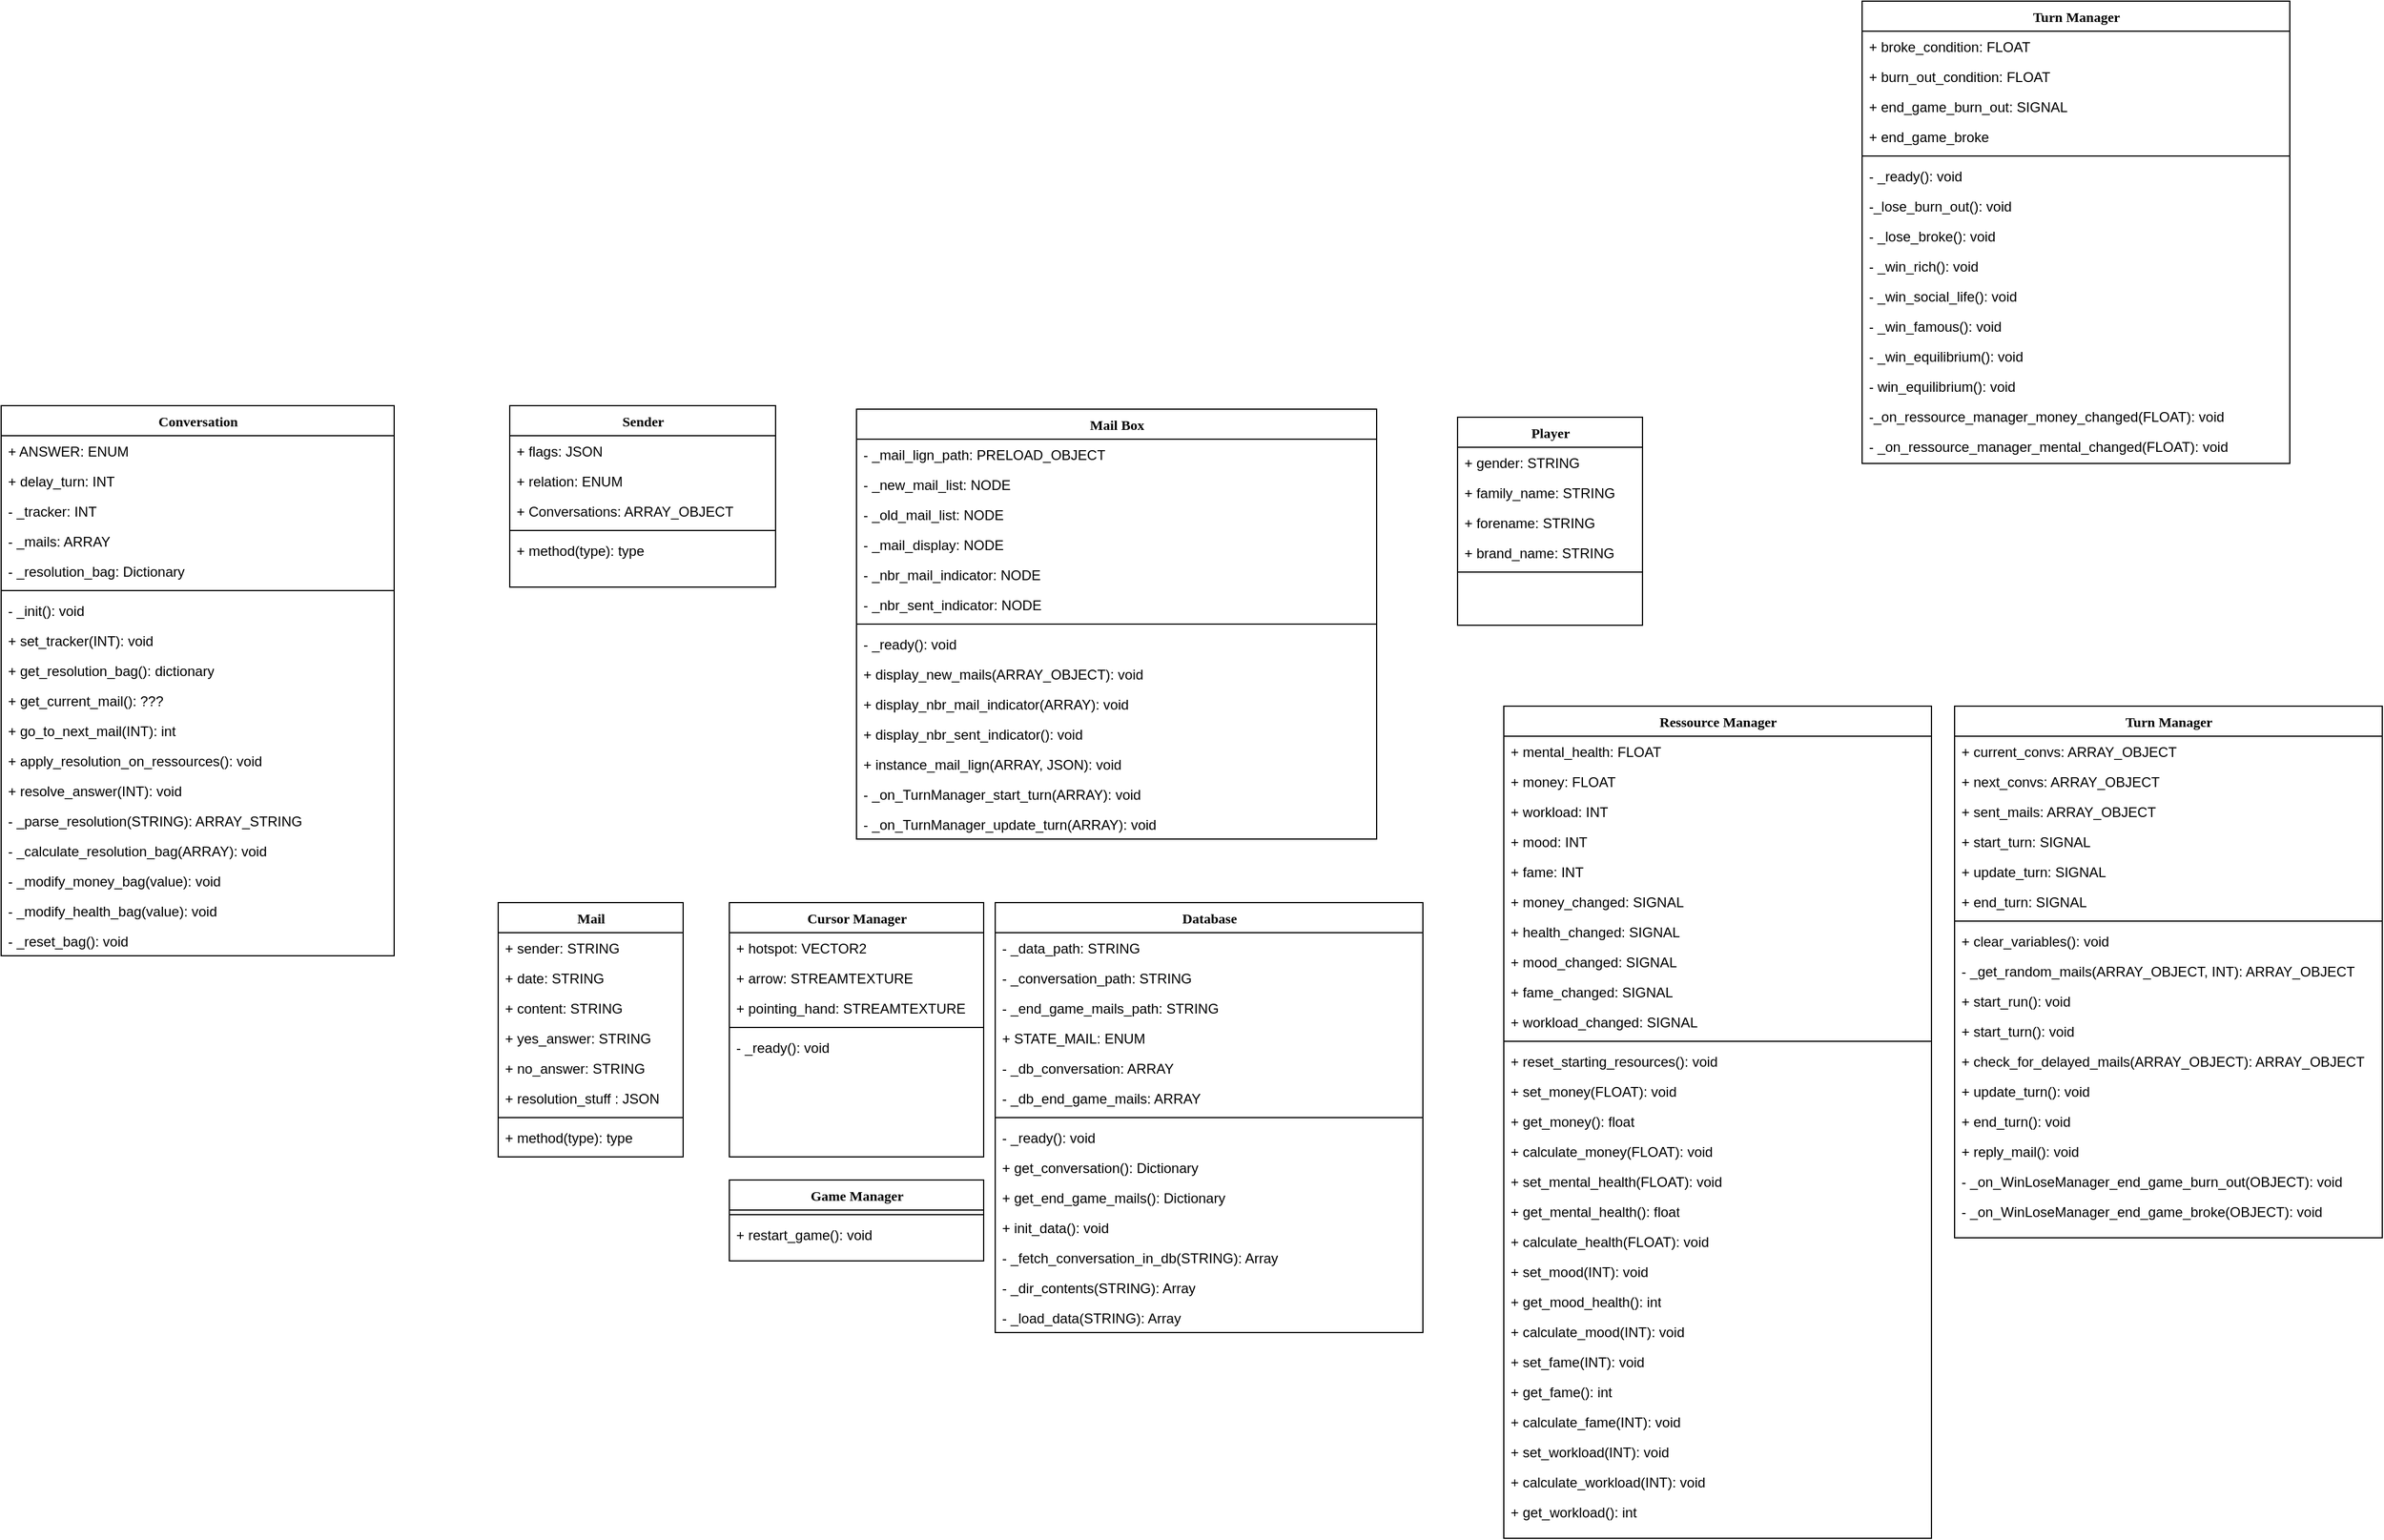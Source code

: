 <mxfile version="20.6.0" type="github">
  <diagram name="Page-1" id="9f46799a-70d6-7492-0946-bef42562c5a5">
    <mxGraphModel dx="2986" dy="1686" grid="1" gridSize="10" guides="1" tooltips="1" connect="1" arrows="1" fold="1" page="1" pageScale="1" pageWidth="1100" pageHeight="850" background="none" math="0" shadow="0">
      <root>
        <mxCell id="0" />
        <mxCell id="1" parent="0" />
        <mxCell id="78961159f06e98e8-17" value="Sender" style="swimlane;html=1;fontStyle=1;align=center;verticalAlign=top;childLayout=stackLayout;horizontal=1;startSize=26;horizontalStack=0;resizeParent=1;resizeLast=0;collapsible=1;marginBottom=0;swimlaneFillColor=#ffffff;rounded=0;shadow=0;comic=0;labelBackgroundColor=none;strokeWidth=1;fillColor=none;fontFamily=Verdana;fontSize=12" parent="1" vertex="1">
          <mxGeometry x="90" y="80" width="230" height="157" as="geometry" />
        </mxCell>
        <mxCell id="78961159f06e98e8-21" value="+ flags: JSON" style="text;html=1;strokeColor=none;fillColor=none;align=left;verticalAlign=top;spacingLeft=4;spacingRight=4;whiteSpace=wrap;overflow=hidden;rotatable=0;points=[[0,0.5],[1,0.5]];portConstraint=eastwest;" parent="78961159f06e98e8-17" vertex="1">
          <mxGeometry y="26" width="230" height="26" as="geometry" />
        </mxCell>
        <mxCell id="78961159f06e98e8-23" value="+ relation: ENUM" style="text;html=1;strokeColor=none;fillColor=none;align=left;verticalAlign=top;spacingLeft=4;spacingRight=4;whiteSpace=wrap;overflow=hidden;rotatable=0;points=[[0,0.5],[1,0.5]];portConstraint=eastwest;" parent="78961159f06e98e8-17" vertex="1">
          <mxGeometry y="52" width="230" height="26" as="geometry" />
        </mxCell>
        <mxCell id="3EB40je47f-9W5Hd33Zo-2" value="+ Conversations: ARRAY_OBJECT" style="text;html=1;strokeColor=none;fillColor=none;align=left;verticalAlign=top;spacingLeft=4;spacingRight=4;whiteSpace=wrap;overflow=hidden;rotatable=0;points=[[0,0.5],[1,0.5]];portConstraint=eastwest;" parent="78961159f06e98e8-17" vertex="1">
          <mxGeometry y="78" width="230" height="26" as="geometry" />
        </mxCell>
        <mxCell id="78961159f06e98e8-19" value="" style="line;html=1;strokeWidth=1;fillColor=none;align=left;verticalAlign=middle;spacingTop=-1;spacingLeft=3;spacingRight=3;rotatable=0;labelPosition=right;points=[];portConstraint=eastwest;" parent="78961159f06e98e8-17" vertex="1">
          <mxGeometry y="104" width="230" height="8" as="geometry" />
        </mxCell>
        <mxCell id="78961159f06e98e8-27" value="+ method(type): type" style="text;html=1;strokeColor=none;fillColor=none;align=left;verticalAlign=top;spacingLeft=4;spacingRight=4;whiteSpace=wrap;overflow=hidden;rotatable=0;points=[[0,0.5],[1,0.5]];portConstraint=eastwest;" parent="78961159f06e98e8-17" vertex="1">
          <mxGeometry y="112" width="230" height="26" as="geometry" />
        </mxCell>
        <mxCell id="78961159f06e98e8-30" value="Mail Box" style="swimlane;html=1;fontStyle=1;align=center;verticalAlign=top;childLayout=stackLayout;horizontal=1;startSize=26;horizontalStack=0;resizeParent=1;resizeLast=0;collapsible=1;marginBottom=0;swimlaneFillColor=#ffffff;rounded=0;shadow=0;comic=0;labelBackgroundColor=none;strokeWidth=1;fillColor=none;fontFamily=Verdana;fontSize=12" parent="1" vertex="1">
          <mxGeometry x="390" y="83" width="450" height="372" as="geometry" />
        </mxCell>
        <mxCell id="78961159f06e98e8-31" value="- _mail_lign_path: PRELOAD_OBJECT" style="text;html=1;strokeColor=none;fillColor=none;align=left;verticalAlign=top;spacingLeft=4;spacingRight=4;whiteSpace=wrap;overflow=hidden;rotatable=0;points=[[0,0.5],[1,0.5]];portConstraint=eastwest;" parent="78961159f06e98e8-30" vertex="1">
          <mxGeometry y="26" width="450" height="26" as="geometry" />
        </mxCell>
        <mxCell id="78961159f06e98e8-32" value="- _new_mail_list: NODE" style="text;html=1;strokeColor=none;fillColor=none;align=left;verticalAlign=top;spacingLeft=4;spacingRight=4;whiteSpace=wrap;overflow=hidden;rotatable=0;points=[[0,0.5],[1,0.5]];portConstraint=eastwest;" parent="78961159f06e98e8-30" vertex="1">
          <mxGeometry y="52" width="450" height="26" as="geometry" />
        </mxCell>
        <mxCell id="78961159f06e98e8-33" value="- _old_mail_list: NODE" style="text;html=1;strokeColor=none;fillColor=none;align=left;verticalAlign=top;spacingLeft=4;spacingRight=4;whiteSpace=wrap;overflow=hidden;rotatable=0;points=[[0,0.5],[1,0.5]];portConstraint=eastwest;" parent="78961159f06e98e8-30" vertex="1">
          <mxGeometry y="78" width="450" height="26" as="geometry" />
        </mxCell>
        <mxCell id="78961159f06e98e8-34" value="- _mail_display: NODE" style="text;html=1;strokeColor=none;fillColor=none;align=left;verticalAlign=top;spacingLeft=4;spacingRight=4;whiteSpace=wrap;overflow=hidden;rotatable=0;points=[[0,0.5],[1,0.5]];portConstraint=eastwest;" parent="78961159f06e98e8-30" vertex="1">
          <mxGeometry y="104" width="450" height="26" as="geometry" />
        </mxCell>
        <mxCell id="78961159f06e98e8-36" value="- _nbr_mail_indicator: NODE" style="text;html=1;strokeColor=none;fillColor=none;align=left;verticalAlign=top;spacingLeft=4;spacingRight=4;whiteSpace=wrap;overflow=hidden;rotatable=0;points=[[0,0.5],[1,0.5]];portConstraint=eastwest;" parent="78961159f06e98e8-30" vertex="1">
          <mxGeometry y="130" width="450" height="26" as="geometry" />
        </mxCell>
        <mxCell id="78961159f06e98e8-37" value="- _nbr_sent_indicator: NODE" style="text;html=1;strokeColor=none;fillColor=none;align=left;verticalAlign=top;spacingLeft=4;spacingRight=4;whiteSpace=wrap;overflow=hidden;rotatable=0;points=[[0,0.5],[1,0.5]];portConstraint=eastwest;" parent="78961159f06e98e8-30" vertex="1">
          <mxGeometry y="156" width="450" height="26" as="geometry" />
        </mxCell>
        <mxCell id="78961159f06e98e8-38" value="" style="line;html=1;strokeWidth=1;fillColor=none;align=left;verticalAlign=middle;spacingTop=-1;spacingLeft=3;spacingRight=3;rotatable=0;labelPosition=right;points=[];portConstraint=eastwest;" parent="78961159f06e98e8-30" vertex="1">
          <mxGeometry y="182" width="450" height="8" as="geometry" />
        </mxCell>
        <mxCell id="78961159f06e98e8-39" value="- _ready(): void" style="text;html=1;strokeColor=none;fillColor=none;align=left;verticalAlign=top;spacingLeft=4;spacingRight=4;whiteSpace=wrap;overflow=hidden;rotatable=0;points=[[0,0.5],[1,0.5]];portConstraint=eastwest;" parent="78961159f06e98e8-30" vertex="1">
          <mxGeometry y="190" width="450" height="26" as="geometry" />
        </mxCell>
        <mxCell id="78961159f06e98e8-40" value="+ display_new_mails(ARRAY_OBJECT): void" style="text;html=1;strokeColor=none;fillColor=none;align=left;verticalAlign=top;spacingLeft=4;spacingRight=4;whiteSpace=wrap;overflow=hidden;rotatable=0;points=[[0,0.5],[1,0.5]];portConstraint=eastwest;" parent="78961159f06e98e8-30" vertex="1">
          <mxGeometry y="216" width="450" height="26" as="geometry" />
        </mxCell>
        <mxCell id="78961159f06e98e8-42" value="+ display_nbr_mail_indicator(ARRAY): void" style="text;html=1;strokeColor=none;fillColor=none;align=left;verticalAlign=top;spacingLeft=4;spacingRight=4;whiteSpace=wrap;overflow=hidden;rotatable=0;points=[[0,0.5],[1,0.5]];portConstraint=eastwest;" parent="78961159f06e98e8-30" vertex="1">
          <mxGeometry y="242" width="450" height="26" as="geometry" />
        </mxCell>
        <mxCell id="3EB40je47f-9W5Hd33Zo-12" value="+ display_nbr_sent_indicator(): void" style="text;html=1;strokeColor=none;fillColor=none;align=left;verticalAlign=top;spacingLeft=4;spacingRight=4;whiteSpace=wrap;overflow=hidden;rotatable=0;points=[[0,0.5],[1,0.5]];portConstraint=eastwest;" parent="78961159f06e98e8-30" vertex="1">
          <mxGeometry y="268" width="450" height="26" as="geometry" />
        </mxCell>
        <mxCell id="3EB40je47f-9W5Hd33Zo-13" value="&lt;div&gt;+ instance_mail_lign(ARRAY, JSON): void&lt;/div&gt;" style="text;html=1;strokeColor=none;fillColor=none;align=left;verticalAlign=top;spacingLeft=4;spacingRight=4;whiteSpace=wrap;overflow=hidden;rotatable=0;points=[[0,0.5],[1,0.5]];portConstraint=eastwest;" parent="78961159f06e98e8-30" vertex="1">
          <mxGeometry y="294" width="450" height="26" as="geometry" />
        </mxCell>
        <mxCell id="dOfMSRHT_f95yQZJOo-e-136" value="- _on_TurnManager_start_turn(ARRAY): void" style="text;html=1;strokeColor=none;fillColor=none;align=left;verticalAlign=top;spacingLeft=4;spacingRight=4;whiteSpace=wrap;overflow=hidden;rotatable=0;points=[[0,0.5],[1,0.5]];portConstraint=eastwest;" vertex="1" parent="78961159f06e98e8-30">
          <mxGeometry y="320" width="450" height="26" as="geometry" />
        </mxCell>
        <mxCell id="dOfMSRHT_f95yQZJOo-e-137" value="- _on_TurnManager_update_turn(ARRAY): void" style="text;html=1;strokeColor=none;fillColor=none;align=left;verticalAlign=top;spacingLeft=4;spacingRight=4;whiteSpace=wrap;overflow=hidden;rotatable=0;points=[[0,0.5],[1,0.5]];portConstraint=eastwest;" vertex="1" parent="78961159f06e98e8-30">
          <mxGeometry y="346" width="450" height="26" as="geometry" />
        </mxCell>
        <mxCell id="78961159f06e98e8-43" value="Player" style="swimlane;html=1;fontStyle=1;align=center;verticalAlign=top;childLayout=stackLayout;horizontal=1;startSize=26;horizontalStack=0;resizeParent=1;resizeLast=0;collapsible=1;marginBottom=0;swimlaneFillColor=#ffffff;rounded=0;shadow=0;comic=0;labelBackgroundColor=none;strokeWidth=1;fillColor=none;fontFamily=Verdana;fontSize=12" parent="1" vertex="1">
          <mxGeometry x="910" y="90" width="160" height="180" as="geometry" />
        </mxCell>
        <mxCell id="dOfMSRHT_f95yQZJOo-e-33" value="+ gender: STRING" style="text;html=1;strokeColor=none;fillColor=none;align=left;verticalAlign=top;spacingLeft=4;spacingRight=4;whiteSpace=wrap;overflow=hidden;rotatable=0;points=[[0,0.5],[1,0.5]];portConstraint=eastwest;" vertex="1" parent="78961159f06e98e8-43">
          <mxGeometry y="26" width="160" height="26" as="geometry" />
        </mxCell>
        <mxCell id="dOfMSRHT_f95yQZJOo-e-35" value="+ family_name: STRING" style="text;html=1;strokeColor=none;fillColor=none;align=left;verticalAlign=top;spacingLeft=4;spacingRight=4;whiteSpace=wrap;overflow=hidden;rotatable=0;points=[[0,0.5],[1,0.5]];portConstraint=eastwest;" vertex="1" parent="78961159f06e98e8-43">
          <mxGeometry y="52" width="160" height="26" as="geometry" />
        </mxCell>
        <mxCell id="78961159f06e98e8-50" value="+ forename: STRING" style="text;html=1;strokeColor=none;fillColor=none;align=left;verticalAlign=top;spacingLeft=4;spacingRight=4;whiteSpace=wrap;overflow=hidden;rotatable=0;points=[[0,0.5],[1,0.5]];portConstraint=eastwest;" parent="78961159f06e98e8-43" vertex="1">
          <mxGeometry y="78" width="160" height="26" as="geometry" />
        </mxCell>
        <mxCell id="dOfMSRHT_f95yQZJOo-e-36" value="+ brand_name: STRING" style="text;html=1;strokeColor=none;fillColor=none;align=left;verticalAlign=top;spacingLeft=4;spacingRight=4;whiteSpace=wrap;overflow=hidden;rotatable=0;points=[[0,0.5],[1,0.5]];portConstraint=eastwest;" vertex="1" parent="78961159f06e98e8-43">
          <mxGeometry y="104" width="160" height="26" as="geometry" />
        </mxCell>
        <mxCell id="78961159f06e98e8-51" value="" style="line;html=1;strokeWidth=1;fillColor=none;align=left;verticalAlign=middle;spacingTop=-1;spacingLeft=3;spacingRight=3;rotatable=0;labelPosition=right;points=[];portConstraint=eastwest;" parent="78961159f06e98e8-43" vertex="1">
          <mxGeometry y="130" width="160" height="8" as="geometry" />
        </mxCell>
        <mxCell id="78961159f06e98e8-56" value="Mail" style="swimlane;html=1;fontStyle=1;align=center;verticalAlign=top;childLayout=stackLayout;horizontal=1;startSize=26;horizontalStack=0;resizeParent=1;resizeLast=0;collapsible=1;marginBottom=0;swimlaneFillColor=#ffffff;rounded=0;shadow=0;comic=0;labelBackgroundColor=none;strokeWidth=1;fillColor=none;fontFamily=Verdana;fontSize=12" parent="1" vertex="1">
          <mxGeometry x="80" y="510" width="160" height="220" as="geometry" />
        </mxCell>
        <mxCell id="78961159f06e98e8-57" value="+ sender: STRING" style="text;html=1;strokeColor=none;fillColor=none;align=left;verticalAlign=top;spacingLeft=4;spacingRight=4;whiteSpace=wrap;overflow=hidden;rotatable=0;points=[[0,0.5],[1,0.5]];portConstraint=eastwest;" parent="78961159f06e98e8-56" vertex="1">
          <mxGeometry y="26" width="160" height="26" as="geometry" />
        </mxCell>
        <mxCell id="78961159f06e98e8-58" value="+ date: STRING" style="text;html=1;strokeColor=none;fillColor=none;align=left;verticalAlign=top;spacingLeft=4;spacingRight=4;whiteSpace=wrap;overflow=hidden;rotatable=0;points=[[0,0.5],[1,0.5]];portConstraint=eastwest;" parent="78961159f06e98e8-56" vertex="1">
          <mxGeometry y="52" width="160" height="26" as="geometry" />
        </mxCell>
        <mxCell id="78961159f06e98e8-59" value="+ content: STRING" style="text;html=1;strokeColor=none;fillColor=none;align=left;verticalAlign=top;spacingLeft=4;spacingRight=4;whiteSpace=wrap;overflow=hidden;rotatable=0;points=[[0,0.5],[1,0.5]];portConstraint=eastwest;" parent="78961159f06e98e8-56" vertex="1">
          <mxGeometry y="78" width="160" height="26" as="geometry" />
        </mxCell>
        <mxCell id="78961159f06e98e8-60" value="+ yes_answer: STRING" style="text;html=1;strokeColor=none;fillColor=none;align=left;verticalAlign=top;spacingLeft=4;spacingRight=4;whiteSpace=wrap;overflow=hidden;rotatable=0;points=[[0,0.5],[1,0.5]];portConstraint=eastwest;" parent="78961159f06e98e8-56" vertex="1">
          <mxGeometry y="104" width="160" height="26" as="geometry" />
        </mxCell>
        <mxCell id="78961159f06e98e8-61" value="+ no_answer: STRING" style="text;html=1;strokeColor=none;fillColor=none;align=left;verticalAlign=top;spacingLeft=4;spacingRight=4;whiteSpace=wrap;overflow=hidden;rotatable=0;points=[[0,0.5],[1,0.5]];portConstraint=eastwest;" parent="78961159f06e98e8-56" vertex="1">
          <mxGeometry y="130" width="160" height="26" as="geometry" />
        </mxCell>
        <mxCell id="78961159f06e98e8-62" value="+ resolution_stuff : JSON" style="text;html=1;strokeColor=none;fillColor=none;align=left;verticalAlign=top;spacingLeft=4;spacingRight=4;whiteSpace=wrap;overflow=hidden;rotatable=0;points=[[0,0.5],[1,0.5]];portConstraint=eastwest;" parent="78961159f06e98e8-56" vertex="1">
          <mxGeometry y="156" width="160" height="26" as="geometry" />
        </mxCell>
        <mxCell id="78961159f06e98e8-64" value="" style="line;html=1;strokeWidth=1;fillColor=none;align=left;verticalAlign=middle;spacingTop=-1;spacingLeft=3;spacingRight=3;rotatable=0;labelPosition=right;points=[];portConstraint=eastwest;" parent="78961159f06e98e8-56" vertex="1">
          <mxGeometry y="182" width="160" height="8" as="geometry" />
        </mxCell>
        <mxCell id="78961159f06e98e8-68" value="+ method(type): type" style="text;html=1;strokeColor=none;fillColor=none;align=left;verticalAlign=top;spacingLeft=4;spacingRight=4;whiteSpace=wrap;overflow=hidden;rotatable=0;points=[[0,0.5],[1,0.5]];portConstraint=eastwest;" parent="78961159f06e98e8-56" vertex="1">
          <mxGeometry y="190" width="160" height="26" as="geometry" />
        </mxCell>
        <mxCell id="78961159f06e98e8-69" value="Conversation" style="swimlane;html=1;fontStyle=1;align=center;verticalAlign=top;childLayout=stackLayout;horizontal=1;startSize=26;horizontalStack=0;resizeParent=1;resizeLast=0;collapsible=1;marginBottom=0;swimlaneFillColor=#ffffff;rounded=0;shadow=0;comic=0;labelBackgroundColor=none;strokeWidth=1;fillColor=none;fontFamily=Verdana;fontSize=12" parent="1" vertex="1">
          <mxGeometry x="-350" y="80" width="340" height="476" as="geometry" />
        </mxCell>
        <mxCell id="78961159f06e98e8-70" value="+ ANSWER: ENUM" style="text;html=1;strokeColor=none;fillColor=none;align=left;verticalAlign=top;spacingLeft=4;spacingRight=4;whiteSpace=wrap;overflow=hidden;rotatable=0;points=[[0,0.5],[1,0.5]];portConstraint=eastwest;" parent="78961159f06e98e8-69" vertex="1">
          <mxGeometry y="26" width="340" height="26" as="geometry" />
        </mxCell>
        <mxCell id="78961159f06e98e8-71" value="+ delay_turn: INT" style="text;html=1;strokeColor=none;fillColor=none;align=left;verticalAlign=top;spacingLeft=4;spacingRight=4;whiteSpace=wrap;overflow=hidden;rotatable=0;points=[[0,0.5],[1,0.5]];portConstraint=eastwest;" parent="78961159f06e98e8-69" vertex="1">
          <mxGeometry y="52" width="340" height="26" as="geometry" />
        </mxCell>
        <mxCell id="78961159f06e98e8-72" value="- _tracker: INT" style="text;html=1;strokeColor=none;fillColor=none;align=left;verticalAlign=top;spacingLeft=4;spacingRight=4;whiteSpace=wrap;overflow=hidden;rotatable=0;points=[[0,0.5],[1,0.5]];portConstraint=eastwest;" parent="78961159f06e98e8-69" vertex="1">
          <mxGeometry y="78" width="340" height="26" as="geometry" />
        </mxCell>
        <mxCell id="78961159f06e98e8-74" value="- _mails: ARRAY" style="text;html=1;strokeColor=none;fillColor=none;align=left;verticalAlign=top;spacingLeft=4;spacingRight=4;whiteSpace=wrap;overflow=hidden;rotatable=0;points=[[0,0.5],[1,0.5]];portConstraint=eastwest;" parent="78961159f06e98e8-69" vertex="1">
          <mxGeometry y="104" width="340" height="26" as="geometry" />
        </mxCell>
        <mxCell id="3EB40je47f-9W5Hd33Zo-11" value="- _resolution_bag: Dictionary" style="text;html=1;strokeColor=none;fillColor=none;align=left;verticalAlign=top;spacingLeft=4;spacingRight=4;whiteSpace=wrap;overflow=hidden;rotatable=0;points=[[0,0.5],[1,0.5]];portConstraint=eastwest;" parent="78961159f06e98e8-69" vertex="1">
          <mxGeometry y="130" width="340" height="26" as="geometry" />
        </mxCell>
        <mxCell id="78961159f06e98e8-77" value="" style="line;html=1;strokeWidth=1;fillColor=none;align=left;verticalAlign=middle;spacingTop=-1;spacingLeft=3;spacingRight=3;rotatable=0;labelPosition=right;points=[];portConstraint=eastwest;" parent="78961159f06e98e8-69" vertex="1">
          <mxGeometry y="156" width="340" height="8" as="geometry" />
        </mxCell>
        <mxCell id="78961159f06e98e8-81" value="- _init(): void" style="text;html=1;strokeColor=none;fillColor=none;align=left;verticalAlign=top;spacingLeft=4;spacingRight=4;whiteSpace=wrap;overflow=hidden;rotatable=0;points=[[0,0.5],[1,0.5]];portConstraint=eastwest;" parent="78961159f06e98e8-69" vertex="1">
          <mxGeometry y="164" width="340" height="26" as="geometry" />
        </mxCell>
        <mxCell id="dOfMSRHT_f95yQZJOo-e-129" value="+ set_tracker(INT): void" style="text;html=1;strokeColor=none;fillColor=none;align=left;verticalAlign=top;spacingLeft=4;spacingRight=4;whiteSpace=wrap;overflow=hidden;rotatable=0;points=[[0,0.5],[1,0.5]];portConstraint=eastwest;" vertex="1" parent="78961159f06e98e8-69">
          <mxGeometry y="190" width="340" height="26" as="geometry" />
        </mxCell>
        <mxCell id="dOfMSRHT_f95yQZJOo-e-128" value="+ get_resolution_bag(): dictionary" style="text;html=1;strokeColor=none;fillColor=none;align=left;verticalAlign=top;spacingLeft=4;spacingRight=4;whiteSpace=wrap;overflow=hidden;rotatable=0;points=[[0,0.5],[1,0.5]];portConstraint=eastwest;" vertex="1" parent="78961159f06e98e8-69">
          <mxGeometry y="216" width="340" height="26" as="geometry" />
        </mxCell>
        <mxCell id="dOfMSRHT_f95yQZJOo-e-126" value="+ get_current_mail(): ???" style="text;html=1;strokeColor=none;fillColor=none;align=left;verticalAlign=top;spacingLeft=4;spacingRight=4;whiteSpace=wrap;overflow=hidden;rotatable=0;points=[[0,0.5],[1,0.5]];portConstraint=eastwest;" vertex="1" parent="78961159f06e98e8-69">
          <mxGeometry y="242" width="340" height="26" as="geometry" />
        </mxCell>
        <mxCell id="dOfMSRHT_f95yQZJOo-e-127" value="+ go_to_next_mail(INT): int" style="text;html=1;strokeColor=none;fillColor=none;align=left;verticalAlign=top;spacingLeft=4;spacingRight=4;whiteSpace=wrap;overflow=hidden;rotatable=0;points=[[0,0.5],[1,0.5]];portConstraint=eastwest;" vertex="1" parent="78961159f06e98e8-69">
          <mxGeometry y="268" width="340" height="26" as="geometry" />
        </mxCell>
        <mxCell id="dOfMSRHT_f95yQZJOo-e-125" value="+ apply_resolution_on_ressources(): void" style="text;html=1;strokeColor=none;fillColor=none;align=left;verticalAlign=top;spacingLeft=4;spacingRight=4;whiteSpace=wrap;overflow=hidden;rotatable=0;points=[[0,0.5],[1,0.5]];portConstraint=eastwest;" vertex="1" parent="78961159f06e98e8-69">
          <mxGeometry y="294" width="340" height="26" as="geometry" />
        </mxCell>
        <mxCell id="dOfMSRHT_f95yQZJOo-e-130" value="+ resolve_answer(INT): void" style="text;html=1;strokeColor=none;fillColor=none;align=left;verticalAlign=top;spacingLeft=4;spacingRight=4;whiteSpace=wrap;overflow=hidden;rotatable=0;points=[[0,0.5],[1,0.5]];portConstraint=eastwest;" vertex="1" parent="78961159f06e98e8-69">
          <mxGeometry y="320" width="340" height="26" as="geometry" />
        </mxCell>
        <mxCell id="dOfMSRHT_f95yQZJOo-e-132" value="- _parse_resolution(STRING): ARRAY_STRING" style="text;html=1;strokeColor=none;fillColor=none;align=left;verticalAlign=top;spacingLeft=4;spacingRight=4;whiteSpace=wrap;overflow=hidden;rotatable=0;points=[[0,0.5],[1,0.5]];portConstraint=eastwest;" vertex="1" parent="78961159f06e98e8-69">
          <mxGeometry y="346" width="340" height="26" as="geometry" />
        </mxCell>
        <mxCell id="dOfMSRHT_f95yQZJOo-e-133" value="- _calculate_resolution_bag(ARRAY): void" style="text;html=1;strokeColor=none;fillColor=none;align=left;verticalAlign=top;spacingLeft=4;spacingRight=4;whiteSpace=wrap;overflow=hidden;rotatable=0;points=[[0,0.5],[1,0.5]];portConstraint=eastwest;" vertex="1" parent="78961159f06e98e8-69">
          <mxGeometry y="372" width="340" height="26" as="geometry" />
        </mxCell>
        <mxCell id="dOfMSRHT_f95yQZJOo-e-131" value="- _modify_money_bag(value): void" style="text;html=1;strokeColor=none;fillColor=none;align=left;verticalAlign=top;spacingLeft=4;spacingRight=4;whiteSpace=wrap;overflow=hidden;rotatable=0;points=[[0,0.5],[1,0.5]];portConstraint=eastwest;" vertex="1" parent="78961159f06e98e8-69">
          <mxGeometry y="398" width="340" height="26" as="geometry" />
        </mxCell>
        <mxCell id="dOfMSRHT_f95yQZJOo-e-134" value="- _modify_health_bag(value): void" style="text;html=1;strokeColor=none;fillColor=none;align=left;verticalAlign=top;spacingLeft=4;spacingRight=4;whiteSpace=wrap;overflow=hidden;rotatable=0;points=[[0,0.5],[1,0.5]];portConstraint=eastwest;" vertex="1" parent="78961159f06e98e8-69">
          <mxGeometry y="424" width="340" height="26" as="geometry" />
        </mxCell>
        <mxCell id="dOfMSRHT_f95yQZJOo-e-135" value="- _reset_bag(): void" style="text;html=1;strokeColor=none;fillColor=none;align=left;verticalAlign=top;spacingLeft=4;spacingRight=4;whiteSpace=wrap;overflow=hidden;rotatable=0;points=[[0,0.5],[1,0.5]];portConstraint=eastwest;" vertex="1" parent="78961159f06e98e8-69">
          <mxGeometry y="450" width="340" height="26" as="geometry" />
        </mxCell>
        <mxCell id="dOfMSRHT_f95yQZJOo-e-1" value="Cursor Manager" style="swimlane;html=1;fontStyle=1;align=center;verticalAlign=top;childLayout=stackLayout;horizontal=1;startSize=26;horizontalStack=0;resizeParent=1;resizeLast=0;collapsible=1;marginBottom=0;swimlaneFillColor=#ffffff;rounded=0;shadow=0;comic=0;labelBackgroundColor=none;strokeWidth=1;fillColor=none;fontFamily=Verdana;fontSize=12" vertex="1" parent="1">
          <mxGeometry x="280" y="510" width="220" height="220" as="geometry" />
        </mxCell>
        <mxCell id="dOfMSRHT_f95yQZJOo-e-2" value="+ hotspot: VECTOR2" style="text;html=1;strokeColor=none;fillColor=none;align=left;verticalAlign=top;spacingLeft=4;spacingRight=4;whiteSpace=wrap;overflow=hidden;rotatable=0;points=[[0,0.5],[1,0.5]];portConstraint=eastwest;" vertex="1" parent="dOfMSRHT_f95yQZJOo-e-1">
          <mxGeometry y="26" width="220" height="26" as="geometry" />
        </mxCell>
        <mxCell id="dOfMSRHT_f95yQZJOo-e-3" value="+ arrow: STREAMTEXTURE" style="text;html=1;strokeColor=none;fillColor=none;align=left;verticalAlign=top;spacingLeft=4;spacingRight=4;whiteSpace=wrap;overflow=hidden;rotatable=0;points=[[0,0.5],[1,0.5]];portConstraint=eastwest;" vertex="1" parent="dOfMSRHT_f95yQZJOo-e-1">
          <mxGeometry y="52" width="220" height="26" as="geometry" />
        </mxCell>
        <mxCell id="dOfMSRHT_f95yQZJOo-e-4" value="+ pointing_hand: STREAMTEXTURE" style="text;html=1;strokeColor=none;fillColor=none;align=left;verticalAlign=top;spacingLeft=4;spacingRight=4;whiteSpace=wrap;overflow=hidden;rotatable=0;points=[[0,0.5],[1,0.5]];portConstraint=eastwest;" vertex="1" parent="dOfMSRHT_f95yQZJOo-e-1">
          <mxGeometry y="78" width="220" height="26" as="geometry" />
        </mxCell>
        <mxCell id="dOfMSRHT_f95yQZJOo-e-8" value="" style="line;html=1;strokeWidth=1;fillColor=none;align=left;verticalAlign=middle;spacingTop=-1;spacingLeft=3;spacingRight=3;rotatable=0;labelPosition=right;points=[];portConstraint=eastwest;" vertex="1" parent="dOfMSRHT_f95yQZJOo-e-1">
          <mxGeometry y="104" width="220" height="8" as="geometry" />
        </mxCell>
        <mxCell id="dOfMSRHT_f95yQZJOo-e-9" value="- _ready(): void" style="text;html=1;strokeColor=none;fillColor=none;align=left;verticalAlign=top;spacingLeft=4;spacingRight=4;whiteSpace=wrap;overflow=hidden;rotatable=0;points=[[0,0.5],[1,0.5]];portConstraint=eastwest;" vertex="1" parent="dOfMSRHT_f95yQZJOo-e-1">
          <mxGeometry y="112" width="220" height="26" as="geometry" />
        </mxCell>
        <mxCell id="dOfMSRHT_f95yQZJOo-e-10" value="Database" style="swimlane;html=1;fontStyle=1;align=center;verticalAlign=top;childLayout=stackLayout;horizontal=1;startSize=26;horizontalStack=0;resizeParent=1;resizeLast=0;collapsible=1;marginBottom=0;swimlaneFillColor=#ffffff;rounded=0;shadow=0;comic=0;labelBackgroundColor=none;strokeWidth=1;fillColor=none;fontFamily=Verdana;fontSize=12" vertex="1" parent="1">
          <mxGeometry x="510" y="510" width="370" height="372" as="geometry" />
        </mxCell>
        <mxCell id="dOfMSRHT_f95yQZJOo-e-11" value="- _data_path: STRING" style="text;html=1;strokeColor=none;fillColor=none;align=left;verticalAlign=top;spacingLeft=4;spacingRight=4;whiteSpace=wrap;overflow=hidden;rotatable=0;points=[[0,0.5],[1,0.5]];portConstraint=eastwest;" vertex="1" parent="dOfMSRHT_f95yQZJOo-e-10">
          <mxGeometry y="26" width="370" height="26" as="geometry" />
        </mxCell>
        <mxCell id="dOfMSRHT_f95yQZJOo-e-12" value="&lt;div&gt;- _conversation_path: STRING&lt;/div&gt;" style="text;html=1;strokeColor=none;fillColor=none;align=left;verticalAlign=top;spacingLeft=4;spacingRight=4;whiteSpace=wrap;overflow=hidden;rotatable=0;points=[[0,0.5],[1,0.5]];portConstraint=eastwest;" vertex="1" parent="dOfMSRHT_f95yQZJOo-e-10">
          <mxGeometry y="52" width="370" height="26" as="geometry" />
        </mxCell>
        <mxCell id="dOfMSRHT_f95yQZJOo-e-13" value="- _end_game_mails_path: STRING" style="text;html=1;strokeColor=none;fillColor=none;align=left;verticalAlign=top;spacingLeft=4;spacingRight=4;whiteSpace=wrap;overflow=hidden;rotatable=0;points=[[0,0.5],[1,0.5]];portConstraint=eastwest;" vertex="1" parent="dOfMSRHT_f95yQZJOo-e-10">
          <mxGeometry y="78" width="370" height="26" as="geometry" />
        </mxCell>
        <mxCell id="dOfMSRHT_f95yQZJOo-e-16" value="+ STATE_MAIL: ENUM" style="text;html=1;strokeColor=none;fillColor=none;align=left;verticalAlign=top;spacingLeft=4;spacingRight=4;whiteSpace=wrap;overflow=hidden;rotatable=0;points=[[0,0.5],[1,0.5]];portConstraint=eastwest;" vertex="1" parent="dOfMSRHT_f95yQZJOo-e-10">
          <mxGeometry y="104" width="370" height="26" as="geometry" />
        </mxCell>
        <mxCell id="dOfMSRHT_f95yQZJOo-e-17" value="- _db_conversation: ARRAY" style="text;html=1;strokeColor=none;fillColor=none;align=left;verticalAlign=top;spacingLeft=4;spacingRight=4;whiteSpace=wrap;overflow=hidden;rotatable=0;points=[[0,0.5],[1,0.5]];portConstraint=eastwest;" vertex="1" parent="dOfMSRHT_f95yQZJOo-e-10">
          <mxGeometry y="130" width="370" height="26" as="geometry" />
        </mxCell>
        <mxCell id="dOfMSRHT_f95yQZJOo-e-18" value="- _db_end_game_mails: ARRAY" style="text;html=1;strokeColor=none;fillColor=none;align=left;verticalAlign=top;spacingLeft=4;spacingRight=4;whiteSpace=wrap;overflow=hidden;rotatable=0;points=[[0,0.5],[1,0.5]];portConstraint=eastwest;" vertex="1" parent="dOfMSRHT_f95yQZJOo-e-10">
          <mxGeometry y="156" width="370" height="26" as="geometry" />
        </mxCell>
        <mxCell id="dOfMSRHT_f95yQZJOo-e-14" value="" style="line;html=1;strokeWidth=1;fillColor=none;align=left;verticalAlign=middle;spacingTop=-1;spacingLeft=3;spacingRight=3;rotatable=0;labelPosition=right;points=[];portConstraint=eastwest;" vertex="1" parent="dOfMSRHT_f95yQZJOo-e-10">
          <mxGeometry y="182" width="370" height="8" as="geometry" />
        </mxCell>
        <mxCell id="dOfMSRHT_f95yQZJOo-e-15" value="- _ready(): void" style="text;html=1;strokeColor=none;fillColor=none;align=left;verticalAlign=top;spacingLeft=4;spacingRight=4;whiteSpace=wrap;overflow=hidden;rotatable=0;points=[[0,0.5],[1,0.5]];portConstraint=eastwest;" vertex="1" parent="dOfMSRHT_f95yQZJOo-e-10">
          <mxGeometry y="190" width="370" height="26" as="geometry" />
        </mxCell>
        <mxCell id="dOfMSRHT_f95yQZJOo-e-20" value="+ get_conversation(): Dictionary" style="text;html=1;strokeColor=none;fillColor=none;align=left;verticalAlign=top;spacingLeft=4;spacingRight=4;whiteSpace=wrap;overflow=hidden;rotatable=0;points=[[0,0.5],[1,0.5]];portConstraint=eastwest;" vertex="1" parent="dOfMSRHT_f95yQZJOo-e-10">
          <mxGeometry y="216" width="370" height="26" as="geometry" />
        </mxCell>
        <mxCell id="dOfMSRHT_f95yQZJOo-e-23" value="+ get_end_game_mails(): Dictionary" style="text;html=1;strokeColor=none;fillColor=none;align=left;verticalAlign=top;spacingLeft=4;spacingRight=4;whiteSpace=wrap;overflow=hidden;rotatable=0;points=[[0,0.5],[1,0.5]];portConstraint=eastwest;" vertex="1" parent="dOfMSRHT_f95yQZJOo-e-10">
          <mxGeometry y="242" width="370" height="26" as="geometry" />
        </mxCell>
        <mxCell id="dOfMSRHT_f95yQZJOo-e-26" value="+ init_data(): void" style="text;html=1;strokeColor=none;fillColor=none;align=left;verticalAlign=top;spacingLeft=4;spacingRight=4;whiteSpace=wrap;overflow=hidden;rotatable=0;points=[[0,0.5],[1,0.5]];portConstraint=eastwest;" vertex="1" parent="dOfMSRHT_f95yQZJOo-e-10">
          <mxGeometry y="268" width="370" height="26" as="geometry" />
        </mxCell>
        <mxCell id="dOfMSRHT_f95yQZJOo-e-25" value="- _fetch_conversation_in_db(STRING): Array" style="text;html=1;strokeColor=none;fillColor=none;align=left;verticalAlign=top;spacingLeft=4;spacingRight=4;whiteSpace=wrap;overflow=hidden;rotatable=0;points=[[0,0.5],[1,0.5]];portConstraint=eastwest;" vertex="1" parent="dOfMSRHT_f95yQZJOo-e-10">
          <mxGeometry y="294" width="370" height="26" as="geometry" />
        </mxCell>
        <mxCell id="dOfMSRHT_f95yQZJOo-e-24" value="- _dir_contents(STRING): Array" style="text;html=1;strokeColor=none;fillColor=none;align=left;verticalAlign=top;spacingLeft=4;spacingRight=4;whiteSpace=wrap;overflow=hidden;rotatable=0;points=[[0,0.5],[1,0.5]];portConstraint=eastwest;" vertex="1" parent="dOfMSRHT_f95yQZJOo-e-10">
          <mxGeometry y="320" width="370" height="26" as="geometry" />
        </mxCell>
        <mxCell id="dOfMSRHT_f95yQZJOo-e-22" value="- _load_data(STRING): Array" style="text;html=1;strokeColor=none;fillColor=none;align=left;verticalAlign=top;spacingLeft=4;spacingRight=4;whiteSpace=wrap;overflow=hidden;rotatable=0;points=[[0,0.5],[1,0.5]];portConstraint=eastwest;" vertex="1" parent="dOfMSRHT_f95yQZJOo-e-10">
          <mxGeometry y="346" width="370" height="26" as="geometry" />
        </mxCell>
        <mxCell id="dOfMSRHT_f95yQZJOo-e-27" value="Game Manager" style="swimlane;html=1;fontStyle=1;align=center;verticalAlign=top;childLayout=stackLayout;horizontal=1;startSize=26;horizontalStack=0;resizeParent=1;resizeLast=0;collapsible=1;marginBottom=0;swimlaneFillColor=#ffffff;rounded=0;shadow=0;comic=0;labelBackgroundColor=none;strokeWidth=1;fillColor=none;fontFamily=Verdana;fontSize=12" vertex="1" parent="1">
          <mxGeometry x="280" y="750" width="220" height="70" as="geometry" />
        </mxCell>
        <mxCell id="dOfMSRHT_f95yQZJOo-e-31" value="" style="line;html=1;strokeWidth=1;fillColor=none;align=left;verticalAlign=middle;spacingTop=-1;spacingLeft=3;spacingRight=3;rotatable=0;labelPosition=right;points=[];portConstraint=eastwest;" vertex="1" parent="dOfMSRHT_f95yQZJOo-e-27">
          <mxGeometry y="26" width="220" height="8" as="geometry" />
        </mxCell>
        <mxCell id="dOfMSRHT_f95yQZJOo-e-32" value="+ restart_game(): void" style="text;html=1;strokeColor=none;fillColor=none;align=left;verticalAlign=top;spacingLeft=4;spacingRight=4;whiteSpace=wrap;overflow=hidden;rotatable=0;points=[[0,0.5],[1,0.5]];portConstraint=eastwest;" vertex="1" parent="dOfMSRHT_f95yQZJOo-e-27">
          <mxGeometry y="34" width="220" height="26" as="geometry" />
        </mxCell>
        <mxCell id="dOfMSRHT_f95yQZJOo-e-37" value="Ressource Manager" style="swimlane;html=1;fontStyle=1;align=center;verticalAlign=top;childLayout=stackLayout;horizontal=1;startSize=26;horizontalStack=0;resizeParent=1;resizeLast=0;collapsible=1;marginBottom=0;swimlaneFillColor=#ffffff;rounded=0;shadow=0;comic=0;labelBackgroundColor=none;strokeWidth=1;fillColor=none;fontFamily=Verdana;fontSize=12" vertex="1" parent="1">
          <mxGeometry x="950" y="340" width="370" height="720" as="geometry" />
        </mxCell>
        <mxCell id="dOfMSRHT_f95yQZJOo-e-38" value="+ mental_health: FLOAT" style="text;html=1;strokeColor=none;fillColor=none;align=left;verticalAlign=top;spacingLeft=4;spacingRight=4;whiteSpace=wrap;overflow=hidden;rotatable=0;points=[[0,0.5],[1,0.5]];portConstraint=eastwest;" vertex="1" parent="dOfMSRHT_f95yQZJOo-e-37">
          <mxGeometry y="26" width="370" height="26" as="geometry" />
        </mxCell>
        <mxCell id="dOfMSRHT_f95yQZJOo-e-39" value="+ money: FLOAT" style="text;html=1;strokeColor=none;fillColor=none;align=left;verticalAlign=top;spacingLeft=4;spacingRight=4;whiteSpace=wrap;overflow=hidden;rotatable=0;points=[[0,0.5],[1,0.5]];portConstraint=eastwest;" vertex="1" parent="dOfMSRHT_f95yQZJOo-e-37">
          <mxGeometry y="52" width="370" height="26" as="geometry" />
        </mxCell>
        <mxCell id="dOfMSRHT_f95yQZJOo-e-40" value="+ workload: INT" style="text;html=1;strokeColor=none;fillColor=none;align=left;verticalAlign=top;spacingLeft=4;spacingRight=4;whiteSpace=wrap;overflow=hidden;rotatable=0;points=[[0,0.5],[1,0.5]];portConstraint=eastwest;" vertex="1" parent="dOfMSRHT_f95yQZJOo-e-37">
          <mxGeometry y="78" width="370" height="26" as="geometry" />
        </mxCell>
        <mxCell id="dOfMSRHT_f95yQZJOo-e-57" value="+ mood: INT" style="text;html=1;strokeColor=none;fillColor=none;align=left;verticalAlign=top;spacingLeft=4;spacingRight=4;whiteSpace=wrap;overflow=hidden;rotatable=0;points=[[0,0.5],[1,0.5]];portConstraint=eastwest;" vertex="1" parent="dOfMSRHT_f95yQZJOo-e-37">
          <mxGeometry y="104" width="370" height="26" as="geometry" />
        </mxCell>
        <mxCell id="dOfMSRHT_f95yQZJOo-e-62" value="+ fame: INT" style="text;html=1;strokeColor=none;fillColor=none;align=left;verticalAlign=top;spacingLeft=4;spacingRight=4;whiteSpace=wrap;overflow=hidden;rotatable=0;points=[[0,0.5],[1,0.5]];portConstraint=eastwest;" vertex="1" parent="dOfMSRHT_f95yQZJOo-e-37">
          <mxGeometry y="130" width="370" height="26" as="geometry" />
        </mxCell>
        <mxCell id="dOfMSRHT_f95yQZJOo-e-59" value="+ money_changed: SIGNAL" style="text;html=1;strokeColor=none;fillColor=none;align=left;verticalAlign=top;spacingLeft=4;spacingRight=4;whiteSpace=wrap;overflow=hidden;rotatable=0;points=[[0,0.5],[1,0.5]];portConstraint=eastwest;" vertex="1" parent="dOfMSRHT_f95yQZJOo-e-37">
          <mxGeometry y="156" width="370" height="26" as="geometry" />
        </mxCell>
        <mxCell id="dOfMSRHT_f95yQZJOo-e-61" value="+ health_changed: SIGNAL" style="text;html=1;strokeColor=none;fillColor=none;align=left;verticalAlign=top;spacingLeft=4;spacingRight=4;whiteSpace=wrap;overflow=hidden;rotatable=0;points=[[0,0.5],[1,0.5]];portConstraint=eastwest;" vertex="1" parent="dOfMSRHT_f95yQZJOo-e-37">
          <mxGeometry y="182" width="370" height="26" as="geometry" />
        </mxCell>
        <mxCell id="dOfMSRHT_f95yQZJOo-e-58" value="+ mood_changed: SIGNAL" style="text;html=1;strokeColor=none;fillColor=none;align=left;verticalAlign=top;spacingLeft=4;spacingRight=4;whiteSpace=wrap;overflow=hidden;rotatable=0;points=[[0,0.5],[1,0.5]];portConstraint=eastwest;" vertex="1" parent="dOfMSRHT_f95yQZJOo-e-37">
          <mxGeometry y="208" width="370" height="26" as="geometry" />
        </mxCell>
        <mxCell id="dOfMSRHT_f95yQZJOo-e-60" value="+ fame_changed: SIGNAL" style="text;html=1;strokeColor=none;fillColor=none;align=left;verticalAlign=top;spacingLeft=4;spacingRight=4;whiteSpace=wrap;overflow=hidden;rotatable=0;points=[[0,0.5],[1,0.5]];portConstraint=eastwest;" vertex="1" parent="dOfMSRHT_f95yQZJOo-e-37">
          <mxGeometry y="234" width="370" height="26" as="geometry" />
        </mxCell>
        <mxCell id="dOfMSRHT_f95yQZJOo-e-41" value="+ workload_changed: SIGNAL" style="text;html=1;strokeColor=none;fillColor=none;align=left;verticalAlign=top;spacingLeft=4;spacingRight=4;whiteSpace=wrap;overflow=hidden;rotatable=0;points=[[0,0.5],[1,0.5]];portConstraint=eastwest;" vertex="1" parent="dOfMSRHT_f95yQZJOo-e-37">
          <mxGeometry y="260" width="370" height="26" as="geometry" />
        </mxCell>
        <mxCell id="dOfMSRHT_f95yQZJOo-e-46" value="" style="line;html=1;strokeWidth=1;fillColor=none;align=left;verticalAlign=middle;spacingTop=-1;spacingLeft=3;spacingRight=3;rotatable=0;labelPosition=right;points=[];portConstraint=eastwest;" vertex="1" parent="dOfMSRHT_f95yQZJOo-e-37">
          <mxGeometry y="286" width="370" height="8" as="geometry" />
        </mxCell>
        <mxCell id="dOfMSRHT_f95yQZJOo-e-63" value="+ reset_starting_resources(): void" style="text;html=1;strokeColor=none;fillColor=none;align=left;verticalAlign=top;spacingLeft=4;spacingRight=4;whiteSpace=wrap;overflow=hidden;rotatable=0;points=[[0,0.5],[1,0.5]];portConstraint=eastwest;" vertex="1" parent="dOfMSRHT_f95yQZJOo-e-37">
          <mxGeometry y="294" width="370" height="26" as="geometry" />
        </mxCell>
        <mxCell id="dOfMSRHT_f95yQZJOo-e-67" value="+ set_money(FLOAT): void" style="text;html=1;strokeColor=none;fillColor=none;align=left;verticalAlign=top;spacingLeft=4;spacingRight=4;whiteSpace=wrap;overflow=hidden;rotatable=0;points=[[0,0.5],[1,0.5]];portConstraint=eastwest;" vertex="1" parent="dOfMSRHT_f95yQZJOo-e-37">
          <mxGeometry y="320" width="370" height="26" as="geometry" />
        </mxCell>
        <mxCell id="dOfMSRHT_f95yQZJOo-e-66" value="+ get_money(): float" style="text;html=1;strokeColor=none;fillColor=none;align=left;verticalAlign=top;spacingLeft=4;spacingRight=4;whiteSpace=wrap;overflow=hidden;rotatable=0;points=[[0,0.5],[1,0.5]];portConstraint=eastwest;" vertex="1" parent="dOfMSRHT_f95yQZJOo-e-37">
          <mxGeometry y="346" width="370" height="26" as="geometry" />
        </mxCell>
        <mxCell id="dOfMSRHT_f95yQZJOo-e-65" value="+ calculate_money(FLOAT): void" style="text;html=1;strokeColor=none;fillColor=none;align=left;verticalAlign=top;spacingLeft=4;spacingRight=4;whiteSpace=wrap;overflow=hidden;rotatable=0;points=[[0,0.5],[1,0.5]];portConstraint=eastwest;" vertex="1" parent="dOfMSRHT_f95yQZJOo-e-37">
          <mxGeometry y="372" width="370" height="26" as="geometry" />
        </mxCell>
        <mxCell id="dOfMSRHT_f95yQZJOo-e-64" value="+ set_mental_health(FLOAT): void" style="text;html=1;strokeColor=none;fillColor=none;align=left;verticalAlign=top;spacingLeft=4;spacingRight=4;whiteSpace=wrap;overflow=hidden;rotatable=0;points=[[0,0.5],[1,0.5]];portConstraint=eastwest;" vertex="1" parent="dOfMSRHT_f95yQZJOo-e-37">
          <mxGeometry y="398" width="370" height="26" as="geometry" />
        </mxCell>
        <mxCell id="dOfMSRHT_f95yQZJOo-e-69" value="+ get_mental_health(): float" style="text;html=1;strokeColor=none;fillColor=none;align=left;verticalAlign=top;spacingLeft=4;spacingRight=4;whiteSpace=wrap;overflow=hidden;rotatable=0;points=[[0,0.5],[1,0.5]];portConstraint=eastwest;" vertex="1" parent="dOfMSRHT_f95yQZJOo-e-37">
          <mxGeometry y="424" width="370" height="26" as="geometry" />
        </mxCell>
        <mxCell id="dOfMSRHT_f95yQZJOo-e-68" value="+ calculate_health(FLOAT): void" style="text;html=1;strokeColor=none;fillColor=none;align=left;verticalAlign=top;spacingLeft=4;spacingRight=4;whiteSpace=wrap;overflow=hidden;rotatable=0;points=[[0,0.5],[1,0.5]];portConstraint=eastwest;" vertex="1" parent="dOfMSRHT_f95yQZJOo-e-37">
          <mxGeometry y="450" width="370" height="26" as="geometry" />
        </mxCell>
        <mxCell id="dOfMSRHT_f95yQZJOo-e-70" value="+ set_mood(INT): void" style="text;html=1;strokeColor=none;fillColor=none;align=left;verticalAlign=top;spacingLeft=4;spacingRight=4;whiteSpace=wrap;overflow=hidden;rotatable=0;points=[[0,0.5],[1,0.5]];portConstraint=eastwest;" vertex="1" parent="dOfMSRHT_f95yQZJOo-e-37">
          <mxGeometry y="476" width="370" height="26" as="geometry" />
        </mxCell>
        <mxCell id="dOfMSRHT_f95yQZJOo-e-71" value="+ get_mood_health(): int" style="text;html=1;strokeColor=none;fillColor=none;align=left;verticalAlign=top;spacingLeft=4;spacingRight=4;whiteSpace=wrap;overflow=hidden;rotatable=0;points=[[0,0.5],[1,0.5]];portConstraint=eastwest;" vertex="1" parent="dOfMSRHT_f95yQZJOo-e-37">
          <mxGeometry y="502" width="370" height="26" as="geometry" />
        </mxCell>
        <mxCell id="dOfMSRHT_f95yQZJOo-e-72" value="+ calculate_mood(INT): void" style="text;html=1;strokeColor=none;fillColor=none;align=left;verticalAlign=top;spacingLeft=4;spacingRight=4;whiteSpace=wrap;overflow=hidden;rotatable=0;points=[[0,0.5],[1,0.5]];portConstraint=eastwest;" vertex="1" parent="dOfMSRHT_f95yQZJOo-e-37">
          <mxGeometry y="528" width="370" height="26" as="geometry" />
        </mxCell>
        <mxCell id="dOfMSRHT_f95yQZJOo-e-73" value="+ set_fame(INT): void" style="text;html=1;strokeColor=none;fillColor=none;align=left;verticalAlign=top;spacingLeft=4;spacingRight=4;whiteSpace=wrap;overflow=hidden;rotatable=0;points=[[0,0.5],[1,0.5]];portConstraint=eastwest;" vertex="1" parent="dOfMSRHT_f95yQZJOo-e-37">
          <mxGeometry y="554" width="370" height="26" as="geometry" />
        </mxCell>
        <mxCell id="dOfMSRHT_f95yQZJOo-e-74" value="+ get_fame(): int" style="text;html=1;strokeColor=none;fillColor=none;align=left;verticalAlign=top;spacingLeft=4;spacingRight=4;whiteSpace=wrap;overflow=hidden;rotatable=0;points=[[0,0.5],[1,0.5]];portConstraint=eastwest;" vertex="1" parent="dOfMSRHT_f95yQZJOo-e-37">
          <mxGeometry y="580" width="370" height="26" as="geometry" />
        </mxCell>
        <mxCell id="dOfMSRHT_f95yQZJOo-e-75" value="+ calculate_fame(INT): void" style="text;html=1;strokeColor=none;fillColor=none;align=left;verticalAlign=top;spacingLeft=4;spacingRight=4;whiteSpace=wrap;overflow=hidden;rotatable=0;points=[[0,0.5],[1,0.5]];portConstraint=eastwest;" vertex="1" parent="dOfMSRHT_f95yQZJOo-e-37">
          <mxGeometry y="606" width="370" height="26" as="geometry" />
        </mxCell>
        <mxCell id="dOfMSRHT_f95yQZJOo-e-76" value="+ set_workload(INT): void" style="text;html=1;strokeColor=none;fillColor=none;align=left;verticalAlign=top;spacingLeft=4;spacingRight=4;whiteSpace=wrap;overflow=hidden;rotatable=0;points=[[0,0.5],[1,0.5]];portConstraint=eastwest;" vertex="1" parent="dOfMSRHT_f95yQZJOo-e-37">
          <mxGeometry y="632" width="370" height="26" as="geometry" />
        </mxCell>
        <mxCell id="dOfMSRHT_f95yQZJOo-e-78" value="+ calculate_workload(INT): void" style="text;html=1;strokeColor=none;fillColor=none;align=left;verticalAlign=top;spacingLeft=4;spacingRight=4;whiteSpace=wrap;overflow=hidden;rotatable=0;points=[[0,0.5],[1,0.5]];portConstraint=eastwest;" vertex="1" parent="dOfMSRHT_f95yQZJOo-e-37">
          <mxGeometry y="658" width="370" height="26" as="geometry" />
        </mxCell>
        <mxCell id="dOfMSRHT_f95yQZJOo-e-77" value="+ get_workload(): int" style="text;html=1;strokeColor=none;fillColor=none;align=left;verticalAlign=top;spacingLeft=4;spacingRight=4;whiteSpace=wrap;overflow=hidden;rotatable=0;points=[[0,0.5],[1,0.5]];portConstraint=eastwest;" vertex="1" parent="dOfMSRHT_f95yQZJOo-e-37">
          <mxGeometry y="684" width="370" height="26" as="geometry" />
        </mxCell>
        <mxCell id="dOfMSRHT_f95yQZJOo-e-79" value="Turn Manager" style="swimlane;html=1;fontStyle=1;align=center;verticalAlign=top;childLayout=stackLayout;horizontal=1;startSize=26;horizontalStack=0;resizeParent=1;resizeLast=0;collapsible=1;marginBottom=0;swimlaneFillColor=#ffffff;rounded=0;shadow=0;comic=0;labelBackgroundColor=none;strokeWidth=1;fillColor=none;fontFamily=Verdana;fontSize=12" vertex="1" parent="1">
          <mxGeometry x="1340" y="340" width="370" height="460" as="geometry" />
        </mxCell>
        <mxCell id="dOfMSRHT_f95yQZJOo-e-80" value="+ current_convs: ARRAY_OBJECT" style="text;html=1;strokeColor=none;fillColor=none;align=left;verticalAlign=top;spacingLeft=4;spacingRight=4;whiteSpace=wrap;overflow=hidden;rotatable=0;points=[[0,0.5],[1,0.5]];portConstraint=eastwest;" vertex="1" parent="dOfMSRHT_f95yQZJOo-e-79">
          <mxGeometry y="26" width="370" height="26" as="geometry" />
        </mxCell>
        <mxCell id="dOfMSRHT_f95yQZJOo-e-81" value="+ next_convs: ARRAY_OBJECT" style="text;html=1;strokeColor=none;fillColor=none;align=left;verticalAlign=top;spacingLeft=4;spacingRight=4;whiteSpace=wrap;overflow=hidden;rotatable=0;points=[[0,0.5],[1,0.5]];portConstraint=eastwest;" vertex="1" parent="dOfMSRHT_f95yQZJOo-e-79">
          <mxGeometry y="52" width="370" height="26" as="geometry" />
        </mxCell>
        <mxCell id="dOfMSRHT_f95yQZJOo-e-82" value="+ sent_mails: ARRAY_OBJECT" style="text;html=1;strokeColor=none;fillColor=none;align=left;verticalAlign=top;spacingLeft=4;spacingRight=4;whiteSpace=wrap;overflow=hidden;rotatable=0;points=[[0,0.5],[1,0.5]];portConstraint=eastwest;" vertex="1" parent="dOfMSRHT_f95yQZJOo-e-79">
          <mxGeometry y="78" width="370" height="26" as="geometry" />
        </mxCell>
        <mxCell id="dOfMSRHT_f95yQZJOo-e-83" value="+ start_turn: SIGNAL" style="text;html=1;strokeColor=none;fillColor=none;align=left;verticalAlign=top;spacingLeft=4;spacingRight=4;whiteSpace=wrap;overflow=hidden;rotatable=0;points=[[0,0.5],[1,0.5]];portConstraint=eastwest;" vertex="1" parent="dOfMSRHT_f95yQZJOo-e-79">
          <mxGeometry y="104" width="370" height="26" as="geometry" />
        </mxCell>
        <mxCell id="dOfMSRHT_f95yQZJOo-e-84" value="+ update_turn: SIGNAL" style="text;html=1;strokeColor=none;fillColor=none;align=left;verticalAlign=top;spacingLeft=4;spacingRight=4;whiteSpace=wrap;overflow=hidden;rotatable=0;points=[[0,0.5],[1,0.5]];portConstraint=eastwest;" vertex="1" parent="dOfMSRHT_f95yQZJOo-e-79">
          <mxGeometry y="130" width="370" height="26" as="geometry" />
        </mxCell>
        <mxCell id="dOfMSRHT_f95yQZJOo-e-85" value="+ end_turn: SIGNAL" style="text;html=1;strokeColor=none;fillColor=none;align=left;verticalAlign=top;spacingLeft=4;spacingRight=4;whiteSpace=wrap;overflow=hidden;rotatable=0;points=[[0,0.5],[1,0.5]];portConstraint=eastwest;" vertex="1" parent="dOfMSRHT_f95yQZJOo-e-79">
          <mxGeometry y="156" width="370" height="26" as="geometry" />
        </mxCell>
        <mxCell id="dOfMSRHT_f95yQZJOo-e-90" value="" style="line;html=1;strokeWidth=1;fillColor=none;align=left;verticalAlign=middle;spacingTop=-1;spacingLeft=3;spacingRight=3;rotatable=0;labelPosition=right;points=[];portConstraint=eastwest;" vertex="1" parent="dOfMSRHT_f95yQZJOo-e-79">
          <mxGeometry y="182" width="370" height="8" as="geometry" />
        </mxCell>
        <mxCell id="dOfMSRHT_f95yQZJOo-e-91" value="+ clear_variables(): void" style="text;html=1;strokeColor=none;fillColor=none;align=left;verticalAlign=top;spacingLeft=4;spacingRight=4;whiteSpace=wrap;overflow=hidden;rotatable=0;points=[[0,0.5],[1,0.5]];portConstraint=eastwest;" vertex="1" parent="dOfMSRHT_f95yQZJOo-e-79">
          <mxGeometry y="190" width="370" height="26" as="geometry" />
        </mxCell>
        <mxCell id="dOfMSRHT_f95yQZJOo-e-92" value="- _get_random_mails(ARRAY_OBJECT, INT): ARRAY_OBJECT" style="text;html=1;strokeColor=none;fillColor=none;align=left;verticalAlign=top;spacingLeft=4;spacingRight=4;whiteSpace=wrap;overflow=hidden;rotatable=0;points=[[0,0.5],[1,0.5]];portConstraint=eastwest;" vertex="1" parent="dOfMSRHT_f95yQZJOo-e-79">
          <mxGeometry y="216" width="370" height="26" as="geometry" />
        </mxCell>
        <mxCell id="dOfMSRHT_f95yQZJOo-e-93" value="+ start_run(): void" style="text;html=1;strokeColor=none;fillColor=none;align=left;verticalAlign=top;spacingLeft=4;spacingRight=4;whiteSpace=wrap;overflow=hidden;rotatable=0;points=[[0,0.5],[1,0.5]];portConstraint=eastwest;" vertex="1" parent="dOfMSRHT_f95yQZJOo-e-79">
          <mxGeometry y="242" width="370" height="26" as="geometry" />
        </mxCell>
        <mxCell id="dOfMSRHT_f95yQZJOo-e-94" value="+ start_turn(): void" style="text;html=1;strokeColor=none;fillColor=none;align=left;verticalAlign=top;spacingLeft=4;spacingRight=4;whiteSpace=wrap;overflow=hidden;rotatable=0;points=[[0,0.5],[1,0.5]];portConstraint=eastwest;" vertex="1" parent="dOfMSRHT_f95yQZJOo-e-79">
          <mxGeometry y="268" width="370" height="26" as="geometry" />
        </mxCell>
        <mxCell id="dOfMSRHT_f95yQZJOo-e-95" value="+ check_for_delayed_mails(ARRAY_OBJECT): ARRAY_OBJECT" style="text;html=1;strokeColor=none;fillColor=none;align=left;verticalAlign=top;spacingLeft=4;spacingRight=4;whiteSpace=wrap;overflow=hidden;rotatable=0;points=[[0,0.5],[1,0.5]];portConstraint=eastwest;" vertex="1" parent="dOfMSRHT_f95yQZJOo-e-79">
          <mxGeometry y="294" width="370" height="26" as="geometry" />
        </mxCell>
        <mxCell id="dOfMSRHT_f95yQZJOo-e-96" value="+ update_turn(): void" style="text;html=1;strokeColor=none;fillColor=none;align=left;verticalAlign=top;spacingLeft=4;spacingRight=4;whiteSpace=wrap;overflow=hidden;rotatable=0;points=[[0,0.5],[1,0.5]];portConstraint=eastwest;" vertex="1" parent="dOfMSRHT_f95yQZJOo-e-79">
          <mxGeometry y="320" width="370" height="26" as="geometry" />
        </mxCell>
        <mxCell id="dOfMSRHT_f95yQZJOo-e-97" value="+ end_turn(): void" style="text;html=1;strokeColor=none;fillColor=none;align=left;verticalAlign=top;spacingLeft=4;spacingRight=4;whiteSpace=wrap;overflow=hidden;rotatable=0;points=[[0,0.5],[1,0.5]];portConstraint=eastwest;" vertex="1" parent="dOfMSRHT_f95yQZJOo-e-79">
          <mxGeometry y="346" width="370" height="26" as="geometry" />
        </mxCell>
        <mxCell id="dOfMSRHT_f95yQZJOo-e-98" value="+ reply_mail(): void" style="text;html=1;strokeColor=none;fillColor=none;align=left;verticalAlign=top;spacingLeft=4;spacingRight=4;whiteSpace=wrap;overflow=hidden;rotatable=0;points=[[0,0.5],[1,0.5]];portConstraint=eastwest;" vertex="1" parent="dOfMSRHT_f95yQZJOo-e-79">
          <mxGeometry y="372" width="370" height="26" as="geometry" />
        </mxCell>
        <mxCell id="dOfMSRHT_f95yQZJOo-e-99" value="- _on_WinLoseManager_end_game_burn_out(OBJECT): void" style="text;html=1;strokeColor=none;fillColor=none;align=left;verticalAlign=top;spacingLeft=4;spacingRight=4;whiteSpace=wrap;overflow=hidden;rotatable=0;points=[[0,0.5],[1,0.5]];portConstraint=eastwest;" vertex="1" parent="dOfMSRHT_f95yQZJOo-e-79">
          <mxGeometry y="398" width="370" height="26" as="geometry" />
        </mxCell>
        <mxCell id="dOfMSRHT_f95yQZJOo-e-100" value="- _on_WinLoseManager_end_game_broke(OBJECT): void" style="text;html=1;strokeColor=none;fillColor=none;align=left;verticalAlign=top;spacingLeft=4;spacingRight=4;whiteSpace=wrap;overflow=hidden;rotatable=0;points=[[0,0.5],[1,0.5]];portConstraint=eastwest;" vertex="1" parent="dOfMSRHT_f95yQZJOo-e-79">
          <mxGeometry y="424" width="370" height="26" as="geometry" />
        </mxCell>
        <mxCell id="dOfMSRHT_f95yQZJOo-e-107" value="Turn Manager" style="swimlane;html=1;fontStyle=1;align=center;verticalAlign=top;childLayout=stackLayout;horizontal=1;startSize=26;horizontalStack=0;resizeParent=1;resizeLast=0;collapsible=1;marginBottom=0;swimlaneFillColor=#ffffff;rounded=0;shadow=0;comic=0;labelBackgroundColor=none;strokeWidth=1;fillColor=none;fontFamily=Verdana;fontSize=12" vertex="1" parent="1">
          <mxGeometry x="1260" y="-270" width="370" height="400" as="geometry" />
        </mxCell>
        <mxCell id="dOfMSRHT_f95yQZJOo-e-108" value="+ broke_condition: FLOAT" style="text;html=1;strokeColor=none;fillColor=none;align=left;verticalAlign=top;spacingLeft=4;spacingRight=4;whiteSpace=wrap;overflow=hidden;rotatable=0;points=[[0,0.5],[1,0.5]];portConstraint=eastwest;" vertex="1" parent="dOfMSRHT_f95yQZJOo-e-107">
          <mxGeometry y="26" width="370" height="26" as="geometry" />
        </mxCell>
        <mxCell id="dOfMSRHT_f95yQZJOo-e-109" value="+ burn_out_condition: FLOAT" style="text;html=1;strokeColor=none;fillColor=none;align=left;verticalAlign=top;spacingLeft=4;spacingRight=4;whiteSpace=wrap;overflow=hidden;rotatable=0;points=[[0,0.5],[1,0.5]];portConstraint=eastwest;" vertex="1" parent="dOfMSRHT_f95yQZJOo-e-107">
          <mxGeometry y="52" width="370" height="26" as="geometry" />
        </mxCell>
        <mxCell id="dOfMSRHT_f95yQZJOo-e-110" value="+ end_game_burn_out: SIGNAL" style="text;html=1;strokeColor=none;fillColor=none;align=left;verticalAlign=top;spacingLeft=4;spacingRight=4;whiteSpace=wrap;overflow=hidden;rotatable=0;points=[[0,0.5],[1,0.5]];portConstraint=eastwest;" vertex="1" parent="dOfMSRHT_f95yQZJOo-e-107">
          <mxGeometry y="78" width="370" height="26" as="geometry" />
        </mxCell>
        <mxCell id="dOfMSRHT_f95yQZJOo-e-111" value="+ end_game_broke" style="text;html=1;strokeColor=none;fillColor=none;align=left;verticalAlign=top;spacingLeft=4;spacingRight=4;whiteSpace=wrap;overflow=hidden;rotatable=0;points=[[0,0.5],[1,0.5]];portConstraint=eastwest;" vertex="1" parent="dOfMSRHT_f95yQZJOo-e-107">
          <mxGeometry y="104" width="370" height="26" as="geometry" />
        </mxCell>
        <mxCell id="dOfMSRHT_f95yQZJOo-e-114" value="" style="line;html=1;strokeWidth=1;fillColor=none;align=left;verticalAlign=middle;spacingTop=-1;spacingLeft=3;spacingRight=3;rotatable=0;labelPosition=right;points=[];portConstraint=eastwest;" vertex="1" parent="dOfMSRHT_f95yQZJOo-e-107">
          <mxGeometry y="130" width="370" height="8" as="geometry" />
        </mxCell>
        <mxCell id="dOfMSRHT_f95yQZJOo-e-115" value="- _ready(): void" style="text;html=1;strokeColor=none;fillColor=none;align=left;verticalAlign=top;spacingLeft=4;spacingRight=4;whiteSpace=wrap;overflow=hidden;rotatable=0;points=[[0,0.5],[1,0.5]];portConstraint=eastwest;" vertex="1" parent="dOfMSRHT_f95yQZJOo-e-107">
          <mxGeometry y="138" width="370" height="26" as="geometry" />
        </mxCell>
        <mxCell id="dOfMSRHT_f95yQZJOo-e-116" value="-_lose_burn_out(): void" style="text;html=1;strokeColor=none;fillColor=none;align=left;verticalAlign=top;spacingLeft=4;spacingRight=4;whiteSpace=wrap;overflow=hidden;rotatable=0;points=[[0,0.5],[1,0.5]];portConstraint=eastwest;" vertex="1" parent="dOfMSRHT_f95yQZJOo-e-107">
          <mxGeometry y="164" width="370" height="26" as="geometry" />
        </mxCell>
        <mxCell id="dOfMSRHT_f95yQZJOo-e-117" value="- _lose_broke(): void" style="text;html=1;strokeColor=none;fillColor=none;align=left;verticalAlign=top;spacingLeft=4;spacingRight=4;whiteSpace=wrap;overflow=hidden;rotatable=0;points=[[0,0.5],[1,0.5]];portConstraint=eastwest;" vertex="1" parent="dOfMSRHT_f95yQZJOo-e-107">
          <mxGeometry y="190" width="370" height="26" as="geometry" />
        </mxCell>
        <mxCell id="dOfMSRHT_f95yQZJOo-e-118" value="- _win_rich(): void" style="text;html=1;strokeColor=none;fillColor=none;align=left;verticalAlign=top;spacingLeft=4;spacingRight=4;whiteSpace=wrap;overflow=hidden;rotatable=0;points=[[0,0.5],[1,0.5]];portConstraint=eastwest;" vertex="1" parent="dOfMSRHT_f95yQZJOo-e-107">
          <mxGeometry y="216" width="370" height="26" as="geometry" />
        </mxCell>
        <mxCell id="dOfMSRHT_f95yQZJOo-e-119" value="- _win_social_life(): void" style="text;html=1;strokeColor=none;fillColor=none;align=left;verticalAlign=top;spacingLeft=4;spacingRight=4;whiteSpace=wrap;overflow=hidden;rotatable=0;points=[[0,0.5],[1,0.5]];portConstraint=eastwest;" vertex="1" parent="dOfMSRHT_f95yQZJOo-e-107">
          <mxGeometry y="242" width="370" height="26" as="geometry" />
        </mxCell>
        <mxCell id="dOfMSRHT_f95yQZJOo-e-120" value="- _win_famous(): void" style="text;html=1;strokeColor=none;fillColor=none;align=left;verticalAlign=top;spacingLeft=4;spacingRight=4;whiteSpace=wrap;overflow=hidden;rotatable=0;points=[[0,0.5],[1,0.5]];portConstraint=eastwest;" vertex="1" parent="dOfMSRHT_f95yQZJOo-e-107">
          <mxGeometry y="268" width="370" height="26" as="geometry" />
        </mxCell>
        <mxCell id="dOfMSRHT_f95yQZJOo-e-121" value="- _win_equilibrium(): void" style="text;html=1;strokeColor=none;fillColor=none;align=left;verticalAlign=top;spacingLeft=4;spacingRight=4;whiteSpace=wrap;overflow=hidden;rotatable=0;points=[[0,0.5],[1,0.5]];portConstraint=eastwest;" vertex="1" parent="dOfMSRHT_f95yQZJOo-e-107">
          <mxGeometry y="294" width="370" height="26" as="geometry" />
        </mxCell>
        <mxCell id="dOfMSRHT_f95yQZJOo-e-122" value="- win_equilibrium(): void" style="text;html=1;strokeColor=none;fillColor=none;align=left;verticalAlign=top;spacingLeft=4;spacingRight=4;whiteSpace=wrap;overflow=hidden;rotatable=0;points=[[0,0.5],[1,0.5]];portConstraint=eastwest;" vertex="1" parent="dOfMSRHT_f95yQZJOo-e-107">
          <mxGeometry y="320" width="370" height="26" as="geometry" />
        </mxCell>
        <mxCell id="dOfMSRHT_f95yQZJOo-e-123" value="-_on_ressource_manager_money_changed(FLOAT): void" style="text;html=1;strokeColor=none;fillColor=none;align=left;verticalAlign=top;spacingLeft=4;spacingRight=4;whiteSpace=wrap;overflow=hidden;rotatable=0;points=[[0,0.5],[1,0.5]];portConstraint=eastwest;" vertex="1" parent="dOfMSRHT_f95yQZJOo-e-107">
          <mxGeometry y="346" width="370" height="26" as="geometry" />
        </mxCell>
        <mxCell id="dOfMSRHT_f95yQZJOo-e-124" value="- _on_ressource_manager_mental_changed(FLOAT): void" style="text;html=1;strokeColor=none;fillColor=none;align=left;verticalAlign=top;spacingLeft=4;spacingRight=4;whiteSpace=wrap;overflow=hidden;rotatable=0;points=[[0,0.5],[1,0.5]];portConstraint=eastwest;" vertex="1" parent="dOfMSRHT_f95yQZJOo-e-107">
          <mxGeometry y="372" width="370" height="26" as="geometry" />
        </mxCell>
      </root>
    </mxGraphModel>
  </diagram>
</mxfile>

